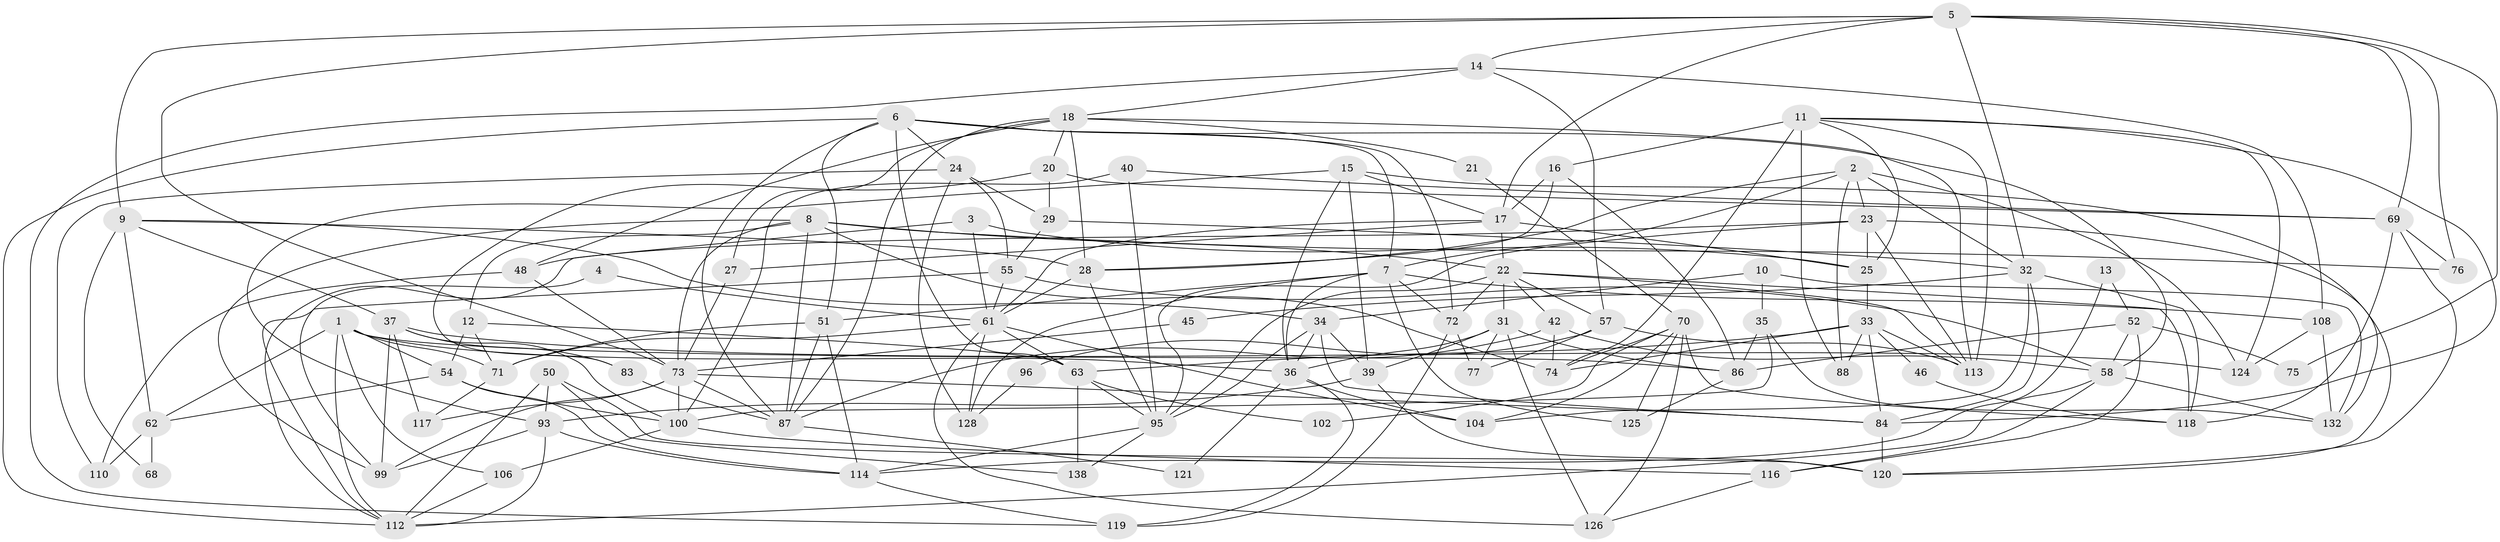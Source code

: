 // Generated by graph-tools (version 1.1) at 2025/24/03/03/25 07:24:02]
// undirected, 90 vertices, 225 edges
graph export_dot {
graph [start="1"]
  node [color=gray90,style=filled];
  1 [super="+67"];
  2 [super="+19"];
  3 [super="+30"];
  4;
  5 [super="+78"];
  6 [super="+85"];
  7 [super="+105"];
  8 [super="+130"];
  9 [super="+139"];
  10;
  11 [super="+109"];
  12;
  13;
  14 [super="+141"];
  15;
  16 [super="+66"];
  17 [super="+115"];
  18 [super="+133"];
  20;
  21;
  22 [super="+98"];
  23 [super="+26"];
  24 [super="+80"];
  25 [super="+38"];
  27 [super="+43"];
  28 [super="+65"];
  29 [super="+47"];
  31 [super="+60"];
  32 [super="+107"];
  33 [super="+122"];
  34 [super="+91"];
  35 [super="+44"];
  36 [super="+123"];
  37 [super="+49"];
  39 [super="+41"];
  40;
  42;
  45;
  46;
  48;
  50 [super="+53"];
  51 [super="+64"];
  52 [super="+56"];
  54 [super="+59"];
  55;
  57 [super="+82"];
  58 [super="+137"];
  61 [super="+81"];
  62 [super="+79"];
  63 [super="+90"];
  68;
  69 [super="+135"];
  70 [super="+131"];
  71 [super="+94"];
  72 [super="+101"];
  73 [super="+89"];
  74 [super="+92"];
  75;
  76;
  77;
  83;
  84 [super="+136"];
  86;
  87 [super="+97"];
  88;
  93 [super="+103"];
  95 [super="+127"];
  96;
  99;
  100 [super="+134"];
  102;
  104 [super="+111"];
  106;
  108;
  110;
  112 [super="+140"];
  113;
  114 [super="+129"];
  116;
  117;
  118;
  119;
  120;
  121;
  124;
  125;
  126;
  128;
  132;
  138;
  1 -- 112;
  1 -- 86;
  1 -- 71;
  1 -- 36;
  1 -- 54;
  1 -- 106;
  1 -- 62;
  2 -- 88;
  2 -- 23;
  2 -- 32;
  2 -- 7;
  2 -- 124;
  2 -- 28;
  3 -- 112;
  3 -- 61;
  3 -- 25;
  4 -- 61;
  4 -- 99;
  5 -- 73;
  5 -- 17;
  5 -- 75;
  5 -- 76;
  5 -- 14;
  5 -- 32;
  5 -- 9;
  5 -- 69;
  6 -- 63;
  6 -- 112;
  6 -- 7;
  6 -- 72;
  6 -- 51;
  6 -- 87;
  6 -- 24;
  6 -- 58;
  7 -- 128;
  7 -- 36;
  7 -- 72;
  7 -- 108;
  7 -- 125;
  7 -- 51;
  8 -- 74;
  8 -- 87;
  8 -- 99;
  8 -- 22;
  8 -- 12;
  8 -- 76;
  8 -- 73;
  9 -- 34;
  9 -- 68;
  9 -- 62;
  9 -- 37;
  9 -- 28;
  10 -- 132;
  10 -- 34;
  10 -- 35;
  11 -- 16 [weight=2];
  11 -- 88;
  11 -- 124;
  11 -- 113;
  11 -- 25;
  11 -- 74 [weight=2];
  11 -- 84;
  12 -- 71;
  12 -- 54;
  12 -- 63;
  13 -- 114;
  13 -- 52;
  14 -- 57;
  14 -- 18;
  14 -- 108;
  14 -- 119;
  15 -- 39;
  15 -- 17;
  15 -- 132;
  15 -- 36;
  15 -- 93;
  16 -- 28;
  16 -- 86;
  16 -- 17;
  17 -- 22;
  17 -- 25;
  17 -- 27;
  17 -- 61;
  18 -- 48;
  18 -- 87;
  18 -- 27;
  18 -- 113;
  18 -- 20;
  18 -- 21;
  18 -- 28;
  20 -- 69;
  20 -- 29;
  20 -- 83;
  21 -- 70;
  22 -- 31;
  22 -- 42;
  22 -- 95;
  22 -- 113;
  22 -- 118;
  22 -- 57;
  22 -- 72;
  23 -- 120;
  23 -- 25 [weight=2];
  23 -- 48;
  23 -- 95;
  23 -- 113;
  24 -- 128;
  24 -- 55;
  24 -- 110;
  24 -- 29;
  25 -- 33;
  27 -- 73;
  28 -- 95;
  28 -- 61;
  29 -- 55;
  29 -- 32;
  31 -- 86;
  31 -- 126;
  31 -- 77;
  31 -- 36;
  31 -- 39;
  32 -- 45;
  32 -- 118;
  32 -- 104;
  32 -- 84;
  33 -- 46 [weight=2];
  33 -- 63;
  33 -- 113;
  33 -- 84;
  33 -- 88;
  33 -- 74;
  34 -- 95;
  34 -- 39;
  34 -- 84;
  34 -- 36;
  35 -- 132;
  35 -- 100;
  35 -- 86;
  36 -- 104;
  36 -- 119;
  36 -- 121;
  37 -- 124;
  37 -- 117;
  37 -- 99;
  37 -- 83;
  37 -- 100;
  39 -- 93;
  39 -- 120;
  40 -- 95;
  40 -- 69;
  40 -- 100;
  42 -- 87;
  42 -- 58;
  42 -- 74;
  45 -- 73;
  46 -- 118;
  48 -- 73;
  48 -- 110;
  50 -- 138;
  50 -- 120;
  50 -- 112;
  50 -- 93;
  51 -- 114;
  51 -- 87;
  51 -- 71;
  52 -- 58;
  52 -- 86;
  52 -- 116;
  52 -- 75;
  54 -- 114;
  54 -- 100;
  54 -- 62;
  55 -- 61;
  55 -- 112;
  55 -- 58;
  57 -- 77;
  57 -- 96;
  57 -- 113;
  58 -- 112;
  58 -- 132;
  58 -- 116;
  61 -- 128;
  61 -- 104;
  61 -- 126;
  61 -- 63;
  61 -- 71;
  62 -- 68;
  62 -- 110;
  63 -- 102;
  63 -- 138;
  63 -- 95;
  69 -- 118;
  69 -- 76;
  69 -- 120;
  70 -- 126;
  70 -- 104;
  70 -- 74;
  70 -- 102;
  70 -- 125;
  70 -- 118;
  71 -- 117;
  72 -- 77;
  72 -- 119;
  73 -- 84;
  73 -- 99;
  73 -- 87;
  73 -- 100;
  73 -- 117;
  83 -- 87;
  84 -- 120;
  86 -- 125;
  87 -- 121;
  93 -- 99;
  93 -- 112;
  93 -- 114;
  95 -- 138;
  95 -- 114;
  96 -- 128;
  100 -- 116;
  100 -- 106;
  106 -- 112;
  108 -- 124;
  108 -- 132;
  114 -- 119;
  116 -- 126;
}
